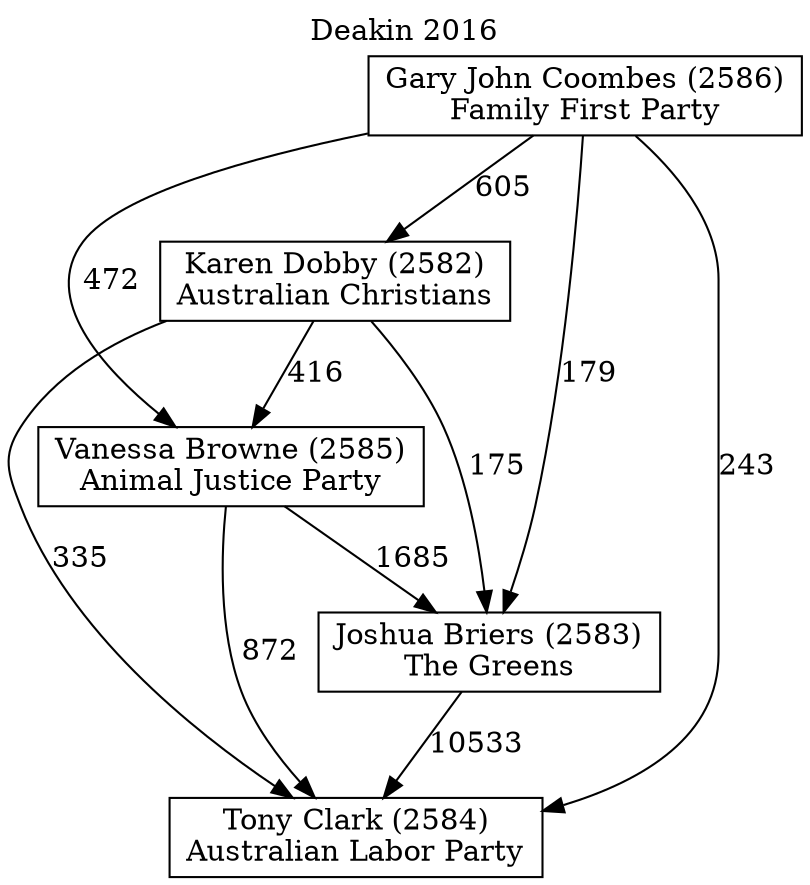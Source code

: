 // House preference flow
digraph "Tony Clark (2584)_Deakin_2016" {
	graph [label="Deakin 2016" labelloc=t mclimit=10]
	node [shape=box]
	"Joshua Briers (2583)" [label="Joshua Briers (2583)
The Greens"]
	"Tony Clark (2584)" [label="Tony Clark (2584)
Australian Labor Party"]
	"Gary John Coombes (2586)" [label="Gary John Coombes (2586)
Family First Party"]
	"Karen Dobby (2582)" [label="Karen Dobby (2582)
Australian Christians"]
	"Vanessa Browne (2585)" [label="Vanessa Browne (2585)
Animal Justice Party"]
	"Gary John Coombes (2586)" -> "Joshua Briers (2583)" [label=179]
	"Karen Dobby (2582)" -> "Vanessa Browne (2585)" [label=416]
	"Gary John Coombes (2586)" -> "Karen Dobby (2582)" [label=605]
	"Vanessa Browne (2585)" -> "Joshua Briers (2583)" [label=1685]
	"Vanessa Browne (2585)" -> "Tony Clark (2584)" [label=872]
	"Karen Dobby (2582)" -> "Tony Clark (2584)" [label=335]
	"Gary John Coombes (2586)" -> "Vanessa Browne (2585)" [label=472]
	"Joshua Briers (2583)" -> "Tony Clark (2584)" [label=10533]
	"Karen Dobby (2582)" -> "Joshua Briers (2583)" [label=175]
	"Gary John Coombes (2586)" -> "Tony Clark (2584)" [label=243]
}
